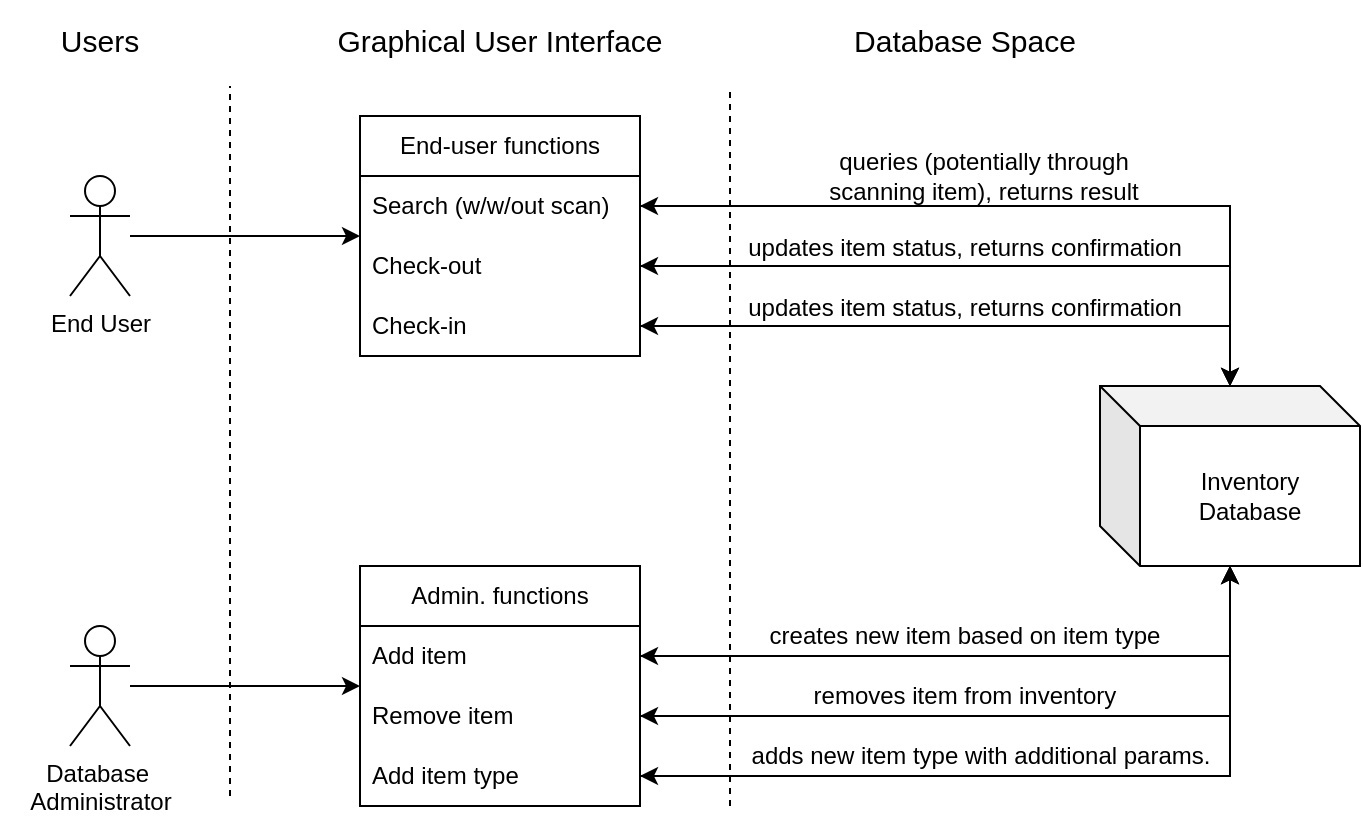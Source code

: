 <mxfile version="24.7.8">
  <diagram name="Page-1" id="2_EQa8AIcKxtbkx_wNQs">
    <mxGraphModel dx="1106" dy="734" grid="1" gridSize="10" guides="1" tooltips="1" connect="1" arrows="1" fold="1" page="1" pageScale="1" pageWidth="850" pageHeight="1100" math="0" shadow="0">
      <root>
        <mxCell id="0" />
        <mxCell id="1" parent="0" />
        <mxCell id="P70ISVuuURGYdc5PyAjW-47" style="edgeStyle=orthogonalEdgeStyle;rounded=0;orthogonalLoop=1;jettySize=auto;html=1;" edge="1" parent="1" source="P70ISVuuURGYdc5PyAjW-1" target="P70ISVuuURGYdc5PyAjW-8">
          <mxGeometry relative="1" as="geometry" />
        </mxCell>
        <mxCell id="P70ISVuuURGYdc5PyAjW-1" value="End User" style="shape=umlActor;verticalLabelPosition=bottom;verticalAlign=top;html=1;outlineConnect=0;" vertex="1" parent="1">
          <mxGeometry x="110" y="165" width="30" height="60" as="geometry" />
        </mxCell>
        <mxCell id="P70ISVuuURGYdc5PyAjW-46" style="edgeStyle=orthogonalEdgeStyle;rounded=0;orthogonalLoop=1;jettySize=auto;html=1;" edge="1" parent="1" source="P70ISVuuURGYdc5PyAjW-4" target="P70ISVuuURGYdc5PyAjW-16">
          <mxGeometry relative="1" as="geometry" />
        </mxCell>
        <mxCell id="P70ISVuuURGYdc5PyAjW-4" value="Database&amp;nbsp;&lt;div&gt;Administrator&lt;/div&gt;" style="shape=umlActor;verticalLabelPosition=bottom;verticalAlign=top;html=1;outlineConnect=0;" vertex="1" parent="1">
          <mxGeometry x="110" y="390" width="30" height="60" as="geometry" />
        </mxCell>
        <mxCell id="P70ISVuuURGYdc5PyAjW-23" style="edgeStyle=orthogonalEdgeStyle;rounded=0;orthogonalLoop=1;jettySize=auto;html=1;entryX=1;entryY=0.5;entryDx=0;entryDy=0;" edge="1" parent="1" source="P70ISVuuURGYdc5PyAjW-5" target="P70ISVuuURGYdc5PyAjW-9">
          <mxGeometry relative="1" as="geometry" />
        </mxCell>
        <mxCell id="P70ISVuuURGYdc5PyAjW-26" style="edgeStyle=orthogonalEdgeStyle;rounded=0;orthogonalLoop=1;jettySize=auto;html=1;entryX=1;entryY=0.5;entryDx=0;entryDy=0;" edge="1" parent="1" source="P70ISVuuURGYdc5PyAjW-5" target="P70ISVuuURGYdc5PyAjW-10">
          <mxGeometry relative="1" as="geometry" />
        </mxCell>
        <mxCell id="P70ISVuuURGYdc5PyAjW-37" style="edgeStyle=orthogonalEdgeStyle;rounded=0;orthogonalLoop=1;jettySize=auto;html=1;entryX=1;entryY=0.5;entryDx=0;entryDy=0;" edge="1" parent="1" source="P70ISVuuURGYdc5PyAjW-5" target="P70ISVuuURGYdc5PyAjW-17">
          <mxGeometry relative="1" as="geometry" />
        </mxCell>
        <mxCell id="P70ISVuuURGYdc5PyAjW-41" style="edgeStyle=orthogonalEdgeStyle;rounded=0;orthogonalLoop=1;jettySize=auto;html=1;" edge="1" parent="1" source="P70ISVuuURGYdc5PyAjW-5" target="P70ISVuuURGYdc5PyAjW-18">
          <mxGeometry relative="1" as="geometry" />
        </mxCell>
        <mxCell id="P70ISVuuURGYdc5PyAjW-42" style="edgeStyle=orthogonalEdgeStyle;rounded=0;orthogonalLoop=1;jettySize=auto;html=1;" edge="1" parent="1" source="P70ISVuuURGYdc5PyAjW-5" target="P70ISVuuURGYdc5PyAjW-19">
          <mxGeometry relative="1" as="geometry" />
        </mxCell>
        <mxCell id="P70ISVuuURGYdc5PyAjW-44" style="edgeStyle=orthogonalEdgeStyle;rounded=0;orthogonalLoop=1;jettySize=auto;html=1;entryX=1;entryY=0.5;entryDx=0;entryDy=0;" edge="1" parent="1" source="P70ISVuuURGYdc5PyAjW-5" target="P70ISVuuURGYdc5PyAjW-11">
          <mxGeometry relative="1" as="geometry" />
        </mxCell>
        <mxCell id="P70ISVuuURGYdc5PyAjW-5" value="Inventory&lt;div&gt;Database&lt;/div&gt;" style="shape=cube;whiteSpace=wrap;html=1;boundedLbl=1;backgroundOutline=1;darkOpacity=0.05;darkOpacity2=0.1;" vertex="1" parent="1">
          <mxGeometry x="625" y="270" width="130" height="90" as="geometry" />
        </mxCell>
        <mxCell id="P70ISVuuURGYdc5PyAjW-8" value="End-user functions" style="swimlane;fontStyle=0;childLayout=stackLayout;horizontal=1;startSize=30;horizontalStack=0;resizeParent=1;resizeParentMax=0;resizeLast=0;collapsible=1;marginBottom=0;whiteSpace=wrap;html=1;" vertex="1" parent="1">
          <mxGeometry x="255" y="135" width="140" height="120" as="geometry" />
        </mxCell>
        <mxCell id="P70ISVuuURGYdc5PyAjW-9" value="Search (w/w/out scan)" style="text;strokeColor=none;fillColor=none;align=left;verticalAlign=middle;spacingLeft=4;spacingRight=4;overflow=hidden;points=[[0,0.5],[1,0.5]];portConstraint=eastwest;rotatable=0;whiteSpace=wrap;html=1;" vertex="1" parent="P70ISVuuURGYdc5PyAjW-8">
          <mxGeometry y="30" width="140" height="30" as="geometry" />
        </mxCell>
        <mxCell id="P70ISVuuURGYdc5PyAjW-10" value="Check-out" style="text;strokeColor=none;fillColor=none;align=left;verticalAlign=middle;spacingLeft=4;spacingRight=4;overflow=hidden;points=[[0,0.5],[1,0.5]];portConstraint=eastwest;rotatable=0;whiteSpace=wrap;html=1;" vertex="1" parent="P70ISVuuURGYdc5PyAjW-8">
          <mxGeometry y="60" width="140" height="30" as="geometry" />
        </mxCell>
        <mxCell id="P70ISVuuURGYdc5PyAjW-11" value="Check-in" style="text;strokeColor=none;fillColor=none;align=left;verticalAlign=middle;spacingLeft=4;spacingRight=4;overflow=hidden;points=[[0,0.5],[1,0.5]];portConstraint=eastwest;rotatable=0;whiteSpace=wrap;html=1;" vertex="1" parent="P70ISVuuURGYdc5PyAjW-8">
          <mxGeometry y="90" width="140" height="30" as="geometry" />
        </mxCell>
        <mxCell id="P70ISVuuURGYdc5PyAjW-13" value="" style="endArrow=none;dashed=1;html=1;rounded=0;" edge="1" parent="1">
          <mxGeometry width="50" height="50" relative="1" as="geometry">
            <mxPoint x="190" y="475" as="sourcePoint" />
            <mxPoint x="190" y="120" as="targetPoint" />
          </mxGeometry>
        </mxCell>
        <mxCell id="P70ISVuuURGYdc5PyAjW-14" value="Users" style="text;html=1;align=center;verticalAlign=middle;whiteSpace=wrap;rounded=0;fontSize=15;" vertex="1" parent="1">
          <mxGeometry x="75" y="77" width="100" height="40" as="geometry" />
        </mxCell>
        <mxCell id="P70ISVuuURGYdc5PyAjW-15" value="Graphical User Interface" style="text;html=1;align=center;verticalAlign=middle;whiteSpace=wrap;rounded=0;fontSize=15;" vertex="1" parent="1">
          <mxGeometry x="240" y="77" width="170" height="40" as="geometry" />
        </mxCell>
        <mxCell id="P70ISVuuURGYdc5PyAjW-16" value="Admin. functions" style="swimlane;fontStyle=0;childLayout=stackLayout;horizontal=1;startSize=30;horizontalStack=0;resizeParent=1;resizeParentMax=0;resizeLast=0;collapsible=1;marginBottom=0;whiteSpace=wrap;html=1;" vertex="1" parent="1">
          <mxGeometry x="255" y="360" width="140" height="120" as="geometry" />
        </mxCell>
        <mxCell id="P70ISVuuURGYdc5PyAjW-17" value="Add item" style="text;strokeColor=none;fillColor=none;align=left;verticalAlign=middle;spacingLeft=4;spacingRight=4;overflow=hidden;points=[[0,0.5],[1,0.5]];portConstraint=eastwest;rotatable=0;whiteSpace=wrap;html=1;" vertex="1" parent="P70ISVuuURGYdc5PyAjW-16">
          <mxGeometry y="30" width="140" height="30" as="geometry" />
        </mxCell>
        <mxCell id="P70ISVuuURGYdc5PyAjW-18" value="Remove item" style="text;strokeColor=none;fillColor=none;align=left;verticalAlign=middle;spacingLeft=4;spacingRight=4;overflow=hidden;points=[[0,0.5],[1,0.5]];portConstraint=eastwest;rotatable=0;whiteSpace=wrap;html=1;" vertex="1" parent="P70ISVuuURGYdc5PyAjW-16">
          <mxGeometry y="60" width="140" height="30" as="geometry" />
        </mxCell>
        <mxCell id="P70ISVuuURGYdc5PyAjW-19" value="Add item type" style="text;strokeColor=none;fillColor=none;align=left;verticalAlign=middle;spacingLeft=4;spacingRight=4;overflow=hidden;points=[[0,0.5],[1,0.5]];portConstraint=eastwest;rotatable=0;whiteSpace=wrap;html=1;" vertex="1" parent="P70ISVuuURGYdc5PyAjW-16">
          <mxGeometry y="90" width="140" height="30" as="geometry" />
        </mxCell>
        <mxCell id="P70ISVuuURGYdc5PyAjW-20" value="" style="endArrow=none;dashed=1;html=1;rounded=0;" edge="1" parent="1">
          <mxGeometry width="50" height="50" relative="1" as="geometry">
            <mxPoint x="440" y="480" as="sourcePoint" />
            <mxPoint x="440" y="120" as="targetPoint" />
          </mxGeometry>
        </mxCell>
        <mxCell id="P70ISVuuURGYdc5PyAjW-21" value="Database Space" style="text;html=1;align=center;verticalAlign=middle;whiteSpace=wrap;rounded=0;fontSize=15;" vertex="1" parent="1">
          <mxGeometry x="490" y="77" width="135" height="40" as="geometry" />
        </mxCell>
        <mxCell id="P70ISVuuURGYdc5PyAjW-22" style="edgeStyle=orthogonalEdgeStyle;rounded=0;orthogonalLoop=1;jettySize=auto;html=1;" edge="1" parent="1" source="P70ISVuuURGYdc5PyAjW-9" target="P70ISVuuURGYdc5PyAjW-5">
          <mxGeometry relative="1" as="geometry" />
        </mxCell>
        <mxCell id="P70ISVuuURGYdc5PyAjW-24" value="queries (potentially through scanning item), returns result" style="text;html=1;align=center;verticalAlign=middle;whiteSpace=wrap;rounded=0;" vertex="1" parent="1">
          <mxGeometry x="482.5" y="150" width="167.5" height="30" as="geometry" />
        </mxCell>
        <mxCell id="P70ISVuuURGYdc5PyAjW-25" style="edgeStyle=orthogonalEdgeStyle;rounded=0;orthogonalLoop=1;jettySize=auto;html=1;" edge="1" parent="1" source="P70ISVuuURGYdc5PyAjW-10" target="P70ISVuuURGYdc5PyAjW-5">
          <mxGeometry relative="1" as="geometry" />
        </mxCell>
        <mxCell id="P70ISVuuURGYdc5PyAjW-27" value="updates item status, returns confirmation" style="text;html=1;align=center;verticalAlign=middle;whiteSpace=wrap;rounded=0;" vertex="1" parent="1">
          <mxGeometry x="425" y="186" width="265" height="30" as="geometry" />
        </mxCell>
        <mxCell id="P70ISVuuURGYdc5PyAjW-38" style="edgeStyle=orthogonalEdgeStyle;rounded=0;orthogonalLoop=1;jettySize=auto;html=1;" edge="1" parent="1" source="P70ISVuuURGYdc5PyAjW-17" target="P70ISVuuURGYdc5PyAjW-5">
          <mxGeometry relative="1" as="geometry" />
        </mxCell>
        <mxCell id="P70ISVuuURGYdc5PyAjW-39" style="edgeStyle=orthogonalEdgeStyle;rounded=0;orthogonalLoop=1;jettySize=auto;html=1;" edge="1" parent="1" source="P70ISVuuURGYdc5PyAjW-18" target="P70ISVuuURGYdc5PyAjW-5">
          <mxGeometry relative="1" as="geometry" />
        </mxCell>
        <mxCell id="P70ISVuuURGYdc5PyAjW-40" style="edgeStyle=orthogonalEdgeStyle;rounded=0;orthogonalLoop=1;jettySize=auto;html=1;" edge="1" parent="1" source="P70ISVuuURGYdc5PyAjW-19" target="P70ISVuuURGYdc5PyAjW-5">
          <mxGeometry relative="1" as="geometry" />
        </mxCell>
        <mxCell id="P70ISVuuURGYdc5PyAjW-43" style="edgeStyle=orthogonalEdgeStyle;rounded=0;orthogonalLoop=1;jettySize=auto;html=1;" edge="1" parent="1" source="P70ISVuuURGYdc5PyAjW-11" target="P70ISVuuURGYdc5PyAjW-5">
          <mxGeometry relative="1" as="geometry" />
        </mxCell>
        <mxCell id="P70ISVuuURGYdc5PyAjW-48" value="updates item status, returns confirmation" style="text;html=1;align=center;verticalAlign=middle;whiteSpace=wrap;rounded=0;" vertex="1" parent="1">
          <mxGeometry x="425" y="216" width="265" height="30" as="geometry" />
        </mxCell>
        <mxCell id="P70ISVuuURGYdc5PyAjW-49" value="creates new item based on item type" style="text;html=1;align=center;verticalAlign=middle;whiteSpace=wrap;rounded=0;" vertex="1" parent="1">
          <mxGeometry x="425" y="380" width="265" height="30" as="geometry" />
        </mxCell>
        <mxCell id="P70ISVuuURGYdc5PyAjW-50" value="removes item from inventory" style="text;html=1;align=center;verticalAlign=middle;whiteSpace=wrap;rounded=0;" vertex="1" parent="1">
          <mxGeometry x="425" y="410" width="265" height="30" as="geometry" />
        </mxCell>
        <mxCell id="P70ISVuuURGYdc5PyAjW-51" value="adds new item type with additional params." style="text;html=1;align=center;verticalAlign=middle;whiteSpace=wrap;rounded=0;" vertex="1" parent="1">
          <mxGeometry x="433" y="440" width="265" height="30" as="geometry" />
        </mxCell>
      </root>
    </mxGraphModel>
  </diagram>
</mxfile>
